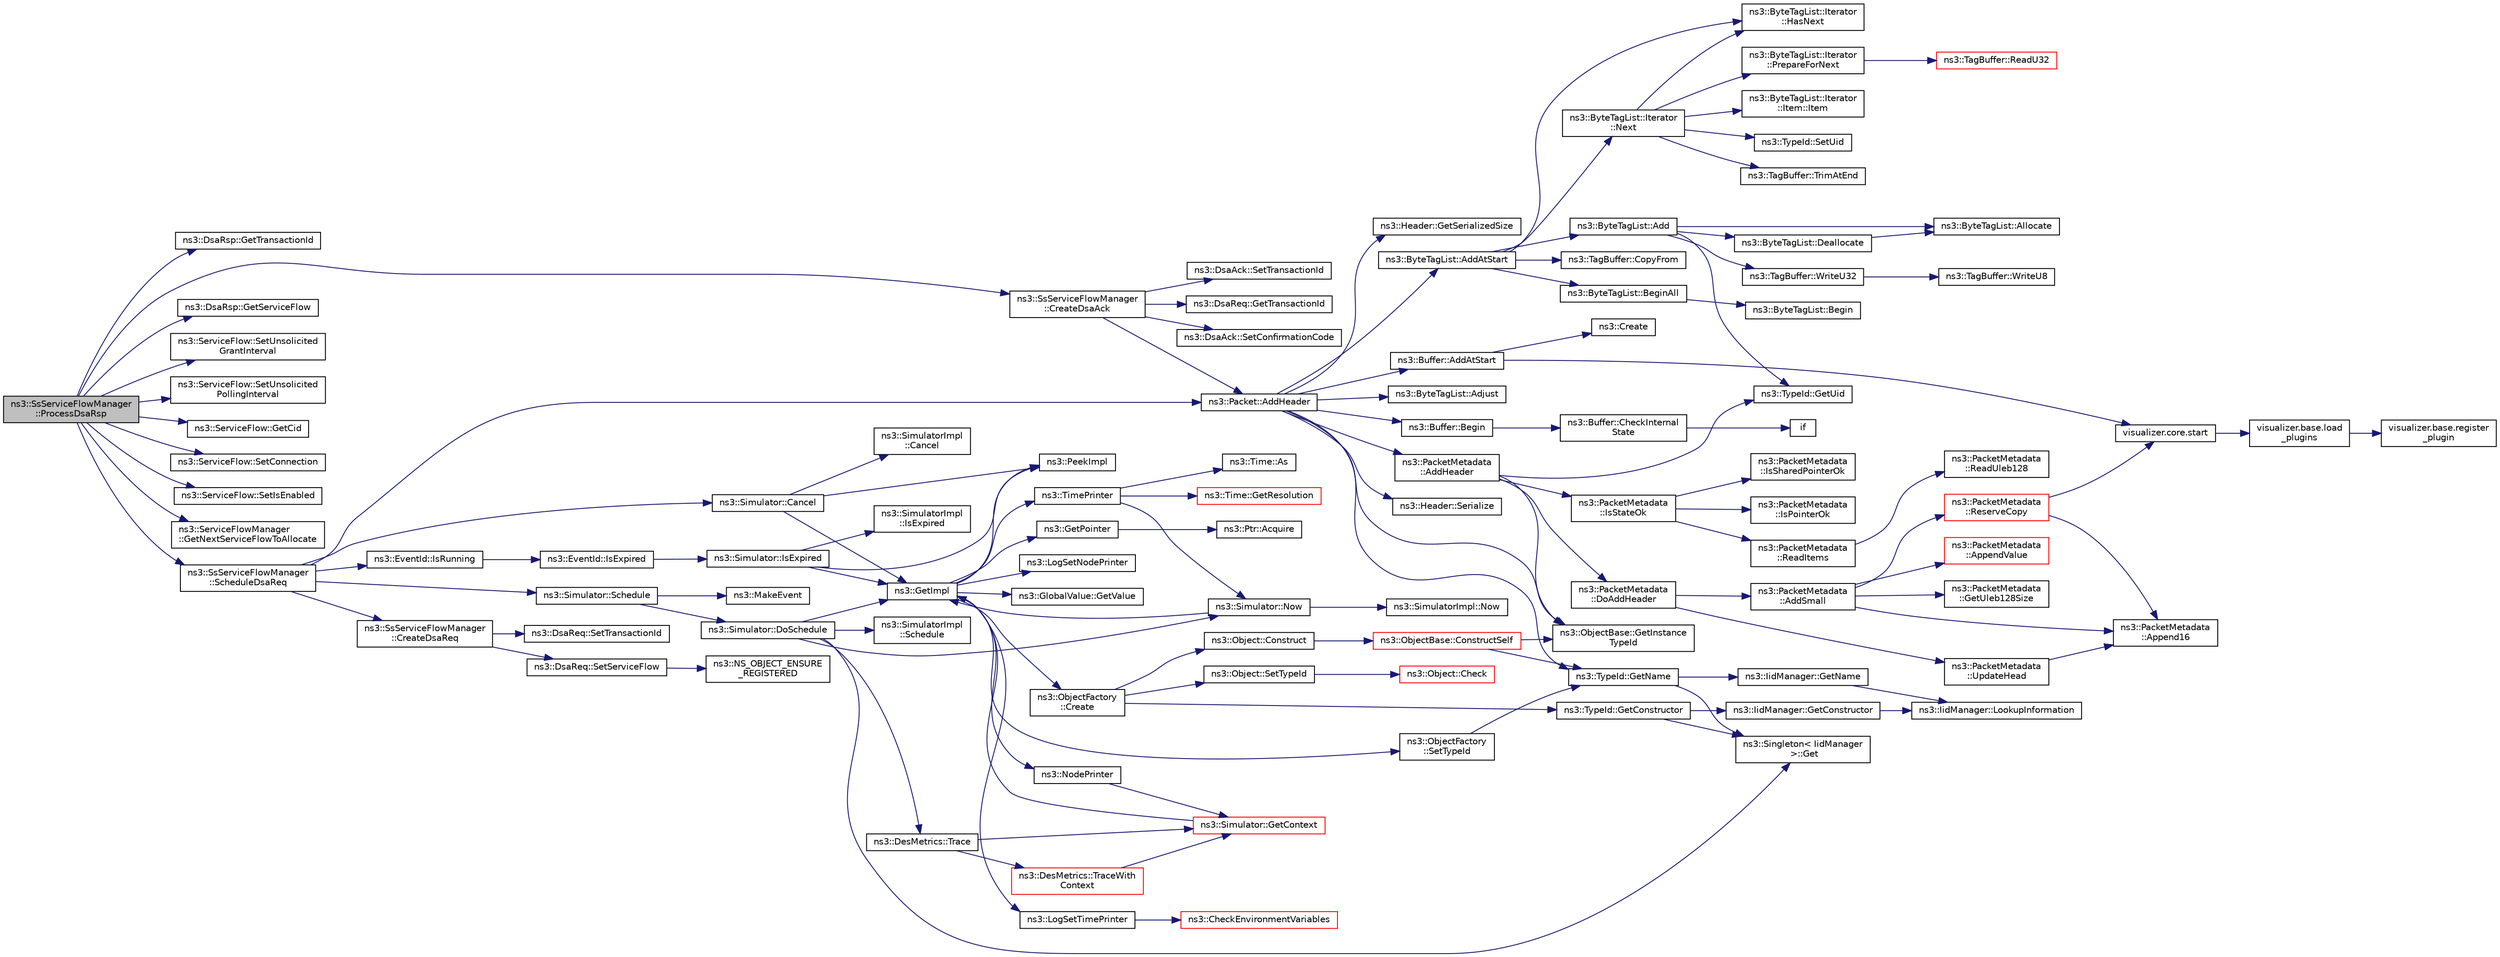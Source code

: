 digraph "ns3::SsServiceFlowManager::ProcessDsaRsp"
{
  edge [fontname="Helvetica",fontsize="10",labelfontname="Helvetica",labelfontsize="10"];
  node [fontname="Helvetica",fontsize="10",shape=record];
  rankdir="LR";
  Node1 [label="ns3::SsServiceFlowManager\l::ProcessDsaRsp",height=0.2,width=0.4,color="black", fillcolor="grey75", style="filled", fontcolor="black"];
  Node1 -> Node2 [color="midnightblue",fontsize="10",style="solid"];
  Node2 [label="ns3::DsaRsp::GetTransactionId",height=0.2,width=0.4,color="black", fillcolor="white", style="filled",URL="$d0/d5d/classns3_1_1DsaRsp.html#a02b87e30ad7f8c6ebd5c3c354624c97e"];
  Node1 -> Node3 [color="midnightblue",fontsize="10",style="solid"];
  Node3 [label="ns3::SsServiceFlowManager\l::CreateDsaAck",height=0.2,width=0.4,color="black", fillcolor="white", style="filled",URL="$d4/dc3/classns3_1_1SsServiceFlowManager.html#aa1284d53599ef6f1c4ba3f7dd3ac8f09"];
  Node3 -> Node4 [color="midnightblue",fontsize="10",style="solid"];
  Node4 [label="ns3::DsaAck::SetTransactionId",height=0.2,width=0.4,color="black", fillcolor="white", style="filled",URL="$d0/da6/classns3_1_1DsaAck.html#a490347015638b59c91b09db257d48323"];
  Node3 -> Node5 [color="midnightblue",fontsize="10",style="solid"];
  Node5 [label="ns3::DsaReq::GetTransactionId",height=0.2,width=0.4,color="black", fillcolor="white", style="filled",URL="$d9/ddb/classns3_1_1DsaReq.html#adfb9899dd1d750e8e287d14e9c41fd62"];
  Node3 -> Node6 [color="midnightblue",fontsize="10",style="solid"];
  Node6 [label="ns3::DsaAck::SetConfirmationCode",height=0.2,width=0.4,color="black", fillcolor="white", style="filled",URL="$d0/da6/classns3_1_1DsaAck.html#a27afab9fd68c4937de683c5a91b6f392"];
  Node3 -> Node7 [color="midnightblue",fontsize="10",style="solid"];
  Node7 [label="ns3::Packet::AddHeader",height=0.2,width=0.4,color="black", fillcolor="white", style="filled",URL="$dd/d7a/classns3_1_1Packet.html#a465108c595a0bc592095cbcab1832ed8",tooltip="Add header to this packet. "];
  Node7 -> Node8 [color="midnightblue",fontsize="10",style="solid"];
  Node8 [label="ns3::Header::GetSerializedSize",height=0.2,width=0.4,color="black", fillcolor="white", style="filled",URL="$d6/dae/classns3_1_1Header.html#a6ef0497eabc1b1fb0ad42738eb73f934"];
  Node7 -> Node9 [color="midnightblue",fontsize="10",style="solid"];
  Node9 [label="ns3::ObjectBase::GetInstance\lTypeId",height=0.2,width=0.4,color="black", fillcolor="white", style="filled",URL="$d2/dac/classns3_1_1ObjectBase.html#abe5b43a6f5b99a92a4c3122db31f06fb"];
  Node7 -> Node10 [color="midnightblue",fontsize="10",style="solid"];
  Node10 [label="ns3::TypeId::GetName",height=0.2,width=0.4,color="black", fillcolor="white", style="filled",URL="$d6/d11/classns3_1_1TypeId.html#aa3c41c79ae428b3cb396a9c6bb3ef314"];
  Node10 -> Node11 [color="midnightblue",fontsize="10",style="solid"];
  Node11 [label="ns3::Singleton\< IidManager\l \>::Get",height=0.2,width=0.4,color="black", fillcolor="white", style="filled",URL="$d8/d77/classns3_1_1Singleton.html#a80a2cd3c25a27ea72add7a9f7a141ffa"];
  Node10 -> Node12 [color="midnightblue",fontsize="10",style="solid"];
  Node12 [label="ns3::IidManager::GetName",height=0.2,width=0.4,color="black", fillcolor="white", style="filled",URL="$d4/d1c/classns3_1_1IidManager.html#a5d68d0f0f44594dcdec239dbdb5bf53c"];
  Node12 -> Node13 [color="midnightblue",fontsize="10",style="solid"];
  Node13 [label="ns3::IidManager::LookupInformation",height=0.2,width=0.4,color="black", fillcolor="white", style="filled",URL="$d4/d1c/classns3_1_1IidManager.html#a6b1f4ba2815dba27a377e8a8db2384cf"];
  Node7 -> Node14 [color="midnightblue",fontsize="10",style="solid"];
  Node14 [label="ns3::Buffer::AddAtStart",height=0.2,width=0.4,color="black", fillcolor="white", style="filled",URL="$da/d85/classns3_1_1Buffer.html#a8abd8164c3671d3dadc98fc66fade7b1"];
  Node14 -> Node15 [color="midnightblue",fontsize="10",style="solid"];
  Node15 [label="visualizer.core.start",height=0.2,width=0.4,color="black", fillcolor="white", style="filled",URL="$df/d6c/namespacevisualizer_1_1core.html#a2a35e5d8a34af358b508dac8635754e0"];
  Node15 -> Node16 [color="midnightblue",fontsize="10",style="solid"];
  Node16 [label="visualizer.base.load\l_plugins",height=0.2,width=0.4,color="black", fillcolor="white", style="filled",URL="$d4/d39/namespacevisualizer_1_1base.html#ad171497a5ff1afe0a73bedaebf35448f"];
  Node16 -> Node17 [color="midnightblue",fontsize="10",style="solid"];
  Node17 [label="visualizer.base.register\l_plugin",height=0.2,width=0.4,color="black", fillcolor="white", style="filled",URL="$d4/d39/namespacevisualizer_1_1base.html#a6b0ffcff1e17ec4027496f50177e5b9e"];
  Node14 -> Node18 [color="midnightblue",fontsize="10",style="solid"];
  Node18 [label="ns3::Create",height=0.2,width=0.4,color="black", fillcolor="white", style="filled",URL="$d2/df2/group__ptr.html#ga0406dd2d929ceac05ce39d4579fa3e4b"];
  Node7 -> Node19 [color="midnightblue",fontsize="10",style="solid"];
  Node19 [label="ns3::ByteTagList::Adjust",height=0.2,width=0.4,color="black", fillcolor="white", style="filled",URL="$dd/d64/classns3_1_1ByteTagList.html#a1fec06d7e6daaf8039cf2a148e4090f2"];
  Node7 -> Node20 [color="midnightblue",fontsize="10",style="solid"];
  Node20 [label="ns3::ByteTagList::AddAtStart",height=0.2,width=0.4,color="black", fillcolor="white", style="filled",URL="$dd/d64/classns3_1_1ByteTagList.html#acb4563fbe4299c55af41ba7a166b71d5"];
  Node20 -> Node21 [color="midnightblue",fontsize="10",style="solid"];
  Node21 [label="ns3::ByteTagList::BeginAll",height=0.2,width=0.4,color="black", fillcolor="white", style="filled",URL="$dd/d64/classns3_1_1ByteTagList.html#ac4f33846ef6a84a64ede38b2de1564ba",tooltip="Returns an iterator pointing to the very first tag in this list. "];
  Node21 -> Node22 [color="midnightblue",fontsize="10",style="solid"];
  Node22 [label="ns3::ByteTagList::Begin",height=0.2,width=0.4,color="black", fillcolor="white", style="filled",URL="$dd/d64/classns3_1_1ByteTagList.html#acee7b77907ef44826712a630443493e7"];
  Node20 -> Node23 [color="midnightblue",fontsize="10",style="solid"];
  Node23 [label="ns3::ByteTagList::Iterator\l::HasNext",height=0.2,width=0.4,color="black", fillcolor="white", style="filled",URL="$de/dc7/classns3_1_1ByteTagList_1_1Iterator.html#aa1c5eb37f289d0eef8dfaf687498eaec",tooltip="Used to determine if the iterator is at the end of the byteTagList. "];
  Node20 -> Node24 [color="midnightblue",fontsize="10",style="solid"];
  Node24 [label="ns3::ByteTagList::Iterator\l::Next",height=0.2,width=0.4,color="black", fillcolor="white", style="filled",URL="$de/dc7/classns3_1_1ByteTagList_1_1Iterator.html#af521864d800baab1d9c5262f59ce4433",tooltip="Returns the next Item from the ByteTagList. "];
  Node24 -> Node23 [color="midnightblue",fontsize="10",style="solid"];
  Node24 -> Node25 [color="midnightblue",fontsize="10",style="solid"];
  Node25 [label="ns3::ByteTagList::Iterator\l::Item::Item",height=0.2,width=0.4,color="black", fillcolor="white", style="filled",URL="$d5/da6/structns3_1_1ByteTagList_1_1Iterator_1_1Item.html#acbefc31279faa7437e5ee3c88a16d925",tooltip="constructs an item with the given TagBuffer "];
  Node24 -> Node26 [color="midnightblue",fontsize="10",style="solid"];
  Node26 [label="ns3::TypeId::SetUid",height=0.2,width=0.4,color="black", fillcolor="white", style="filled",URL="$d6/d11/classns3_1_1TypeId.html#a85ebe2aebd1cbf13dea9d731e3081481"];
  Node24 -> Node27 [color="midnightblue",fontsize="10",style="solid"];
  Node27 [label="ns3::TagBuffer::TrimAtEnd",height=0.2,width=0.4,color="black", fillcolor="white", style="filled",URL="$d6/ded/classns3_1_1TagBuffer.html#a163314c17e95305cecd202eb0496affa",tooltip="Trim some space from the end. "];
  Node24 -> Node28 [color="midnightblue",fontsize="10",style="solid"];
  Node28 [label="ns3::ByteTagList::Iterator\l::PrepareForNext",height=0.2,width=0.4,color="black", fillcolor="white", style="filled",URL="$de/dc7/classns3_1_1ByteTagList_1_1Iterator.html#afeebeb2923b6d7d908b0868d9e4750e5",tooltip="Prepare the iterator for the next tag. "];
  Node28 -> Node29 [color="midnightblue",fontsize="10",style="solid"];
  Node29 [label="ns3::TagBuffer::ReadU32",height=0.2,width=0.4,color="red", fillcolor="white", style="filled",URL="$d6/ded/classns3_1_1TagBuffer.html#a6b1c1414efc7cf8ea6a3f682c3e27663"];
  Node20 -> Node30 [color="midnightblue",fontsize="10",style="solid"];
  Node30 [label="ns3::ByteTagList::Add",height=0.2,width=0.4,color="black", fillcolor="white", style="filled",URL="$dd/d64/classns3_1_1ByteTagList.html#ac970192e923afc561a304d17af4b8a52"];
  Node30 -> Node31 [color="midnightblue",fontsize="10",style="solid"];
  Node31 [label="ns3::ByteTagList::Allocate",height=0.2,width=0.4,color="black", fillcolor="white", style="filled",URL="$dd/d64/classns3_1_1ByteTagList.html#a6a23e438aeb894ea188a0ada84437073",tooltip="Allocate the memory for the ByteTagListData. "];
  Node30 -> Node32 [color="midnightblue",fontsize="10",style="solid"];
  Node32 [label="ns3::ByteTagList::Deallocate",height=0.2,width=0.4,color="black", fillcolor="white", style="filled",URL="$dd/d64/classns3_1_1ByteTagList.html#aebe6943177a3ce90f7fa16188e67f650",tooltip="Deallocates a ByteTagListData. "];
  Node32 -> Node31 [color="midnightblue",fontsize="10",style="solid"];
  Node30 -> Node33 [color="midnightblue",fontsize="10",style="solid"];
  Node33 [label="ns3::TagBuffer::WriteU32",height=0.2,width=0.4,color="black", fillcolor="white", style="filled",URL="$d6/ded/classns3_1_1TagBuffer.html#abbb5049f106100a61e38db498132121d"];
  Node33 -> Node34 [color="midnightblue",fontsize="10",style="solid"];
  Node34 [label="ns3::TagBuffer::WriteU8",height=0.2,width=0.4,color="black", fillcolor="white", style="filled",URL="$d6/ded/classns3_1_1TagBuffer.html#a75098eafbb40382166603f99d1149c0b"];
  Node30 -> Node35 [color="midnightblue",fontsize="10",style="solid"];
  Node35 [label="ns3::TypeId::GetUid",height=0.2,width=0.4,color="black", fillcolor="white", style="filled",URL="$d6/d11/classns3_1_1TypeId.html#acd3e41de6340d06299f4fd63e2ed8da0"];
  Node20 -> Node36 [color="midnightblue",fontsize="10",style="solid"];
  Node36 [label="ns3::TagBuffer::CopyFrom",height=0.2,width=0.4,color="black", fillcolor="white", style="filled",URL="$d6/ded/classns3_1_1TagBuffer.html#afe07a9e117449ff5b5d5857291671349",tooltip="Copy the nternal structure of another TagBuffer. "];
  Node7 -> Node37 [color="midnightblue",fontsize="10",style="solid"];
  Node37 [label="ns3::Header::Serialize",height=0.2,width=0.4,color="black", fillcolor="white", style="filled",URL="$d6/dae/classns3_1_1Header.html#afb61f1aac69ff8349a6bfe521fab5404"];
  Node7 -> Node38 [color="midnightblue",fontsize="10",style="solid"];
  Node38 [label="ns3::Buffer::Begin",height=0.2,width=0.4,color="black", fillcolor="white", style="filled",URL="$da/d85/classns3_1_1Buffer.html#a893d4bf50df13e730b6cd0fda91b967f"];
  Node38 -> Node39 [color="midnightblue",fontsize="10",style="solid"];
  Node39 [label="ns3::Buffer::CheckInternal\lState",height=0.2,width=0.4,color="black", fillcolor="white", style="filled",URL="$da/d85/classns3_1_1Buffer.html#a6202ce7f1ecc1fc7a14cc13017375d14",tooltip="Checks the internal buffer structures consistency. "];
  Node39 -> Node40 [color="midnightblue",fontsize="10",style="solid"];
  Node40 [label="if",height=0.2,width=0.4,color="black", fillcolor="white", style="filled",URL="$d8/d0e/loss__ITU1238_8m.html#a419d895abe1313c35fa353c93802647e"];
  Node7 -> Node41 [color="midnightblue",fontsize="10",style="solid"];
  Node41 [label="ns3::PacketMetadata\l::AddHeader",height=0.2,width=0.4,color="black", fillcolor="white", style="filled",URL="$d1/db1/classns3_1_1PacketMetadata.html#abdce736c4c5f647242f0808c0d2f9249",tooltip="Add an header. "];
  Node41 -> Node42 [color="midnightblue",fontsize="10",style="solid"];
  Node42 [label="ns3::PacketMetadata\l::IsStateOk",height=0.2,width=0.4,color="black", fillcolor="white", style="filled",URL="$d1/db1/classns3_1_1PacketMetadata.html#a208d3163e28704438cdd4d30318e489c",tooltip="Check if the metadata state is ok. "];
  Node42 -> Node43 [color="midnightblue",fontsize="10",style="solid"];
  Node43 [label="ns3::PacketMetadata\l::IsPointerOk",height=0.2,width=0.4,color="black", fillcolor="white", style="filled",URL="$d1/db1/classns3_1_1PacketMetadata.html#acf15fba7d020ebd77591619b5ad273c5",tooltip="Check if the position is valid. "];
  Node42 -> Node44 [color="midnightblue",fontsize="10",style="solid"];
  Node44 [label="ns3::PacketMetadata\l::ReadItems",height=0.2,width=0.4,color="black", fillcolor="white", style="filled",URL="$d1/db1/classns3_1_1PacketMetadata.html#a3719ad2c32313a9a1c74462322e8b517",tooltip="Read items. "];
  Node44 -> Node45 [color="midnightblue",fontsize="10",style="solid"];
  Node45 [label="ns3::PacketMetadata\l::ReadUleb128",height=0.2,width=0.4,color="black", fillcolor="white", style="filled",URL="$d1/db1/classns3_1_1PacketMetadata.html#a7ae75db766a843dbee8960ae8cbf23ee",tooltip="Read a ULEB128 (Unsigned Little Endian Base 128) coded number. "];
  Node42 -> Node46 [color="midnightblue",fontsize="10",style="solid"];
  Node46 [label="ns3::PacketMetadata\l::IsSharedPointerOk",height=0.2,width=0.4,color="black", fillcolor="white", style="filled",URL="$d1/db1/classns3_1_1PacketMetadata.html#ae62c5bb3dce611a0f8c5e9ba3ba8e26e",tooltip="Check if the position is valid. "];
  Node41 -> Node9 [color="midnightblue",fontsize="10",style="solid"];
  Node41 -> Node35 [color="midnightblue",fontsize="10",style="solid"];
  Node41 -> Node47 [color="midnightblue",fontsize="10",style="solid"];
  Node47 [label="ns3::PacketMetadata\l::DoAddHeader",height=0.2,width=0.4,color="black", fillcolor="white", style="filled",URL="$d1/db1/classns3_1_1PacketMetadata.html#ae5ad09674e28733405c49b2655c51a5a",tooltip="Add an header. "];
  Node47 -> Node48 [color="midnightblue",fontsize="10",style="solid"];
  Node48 [label="ns3::PacketMetadata\l::AddSmall",height=0.2,width=0.4,color="black", fillcolor="white", style="filled",URL="$d1/db1/classns3_1_1PacketMetadata.html#a9d74d684e6a7448a6790220c6c8e99f2",tooltip="Add a SmallItem. "];
  Node48 -> Node49 [color="midnightblue",fontsize="10",style="solid"];
  Node49 [label="ns3::PacketMetadata\l::GetUleb128Size",height=0.2,width=0.4,color="black", fillcolor="white", style="filled",URL="$d1/db1/classns3_1_1PacketMetadata.html#a4ea634655d1780a2b4dd9a3ac54c3501",tooltip="Get the ULEB128 (Unsigned Little Endian Base 128) size. "];
  Node48 -> Node50 [color="midnightblue",fontsize="10",style="solid"];
  Node50 [label="ns3::PacketMetadata\l::ReserveCopy",height=0.2,width=0.4,color="red", fillcolor="white", style="filled",URL="$d1/db1/classns3_1_1PacketMetadata.html#a18a4039a86f4c212742f6359849ddfd6",tooltip="Reserve space and make a metadata copy. "];
  Node50 -> Node15 [color="midnightblue",fontsize="10",style="solid"];
  Node50 -> Node51 [color="midnightblue",fontsize="10",style="solid"];
  Node51 [label="ns3::PacketMetadata\l::Append16",height=0.2,width=0.4,color="black", fillcolor="white", style="filled",URL="$d1/db1/classns3_1_1PacketMetadata.html#ab80adc9c544b0f087715acf15e255707",tooltip="Append a 16-bit value to the buffer. "];
  Node48 -> Node51 [color="midnightblue",fontsize="10",style="solid"];
  Node48 -> Node52 [color="midnightblue",fontsize="10",style="solid"];
  Node52 [label="ns3::PacketMetadata\l::AppendValue",height=0.2,width=0.4,color="red", fillcolor="white", style="filled",URL="$d1/db1/classns3_1_1PacketMetadata.html#a48151488856a00fc7325c3e761b19b97",tooltip="Append a value to the buffer. "];
  Node47 -> Node53 [color="midnightblue",fontsize="10",style="solid"];
  Node53 [label="ns3::PacketMetadata\l::UpdateHead",height=0.2,width=0.4,color="black", fillcolor="white", style="filled",URL="$d1/db1/classns3_1_1PacketMetadata.html#a3baa0c324423e6fd600b31858aa4ade9",tooltip="Update the head. "];
  Node53 -> Node51 [color="midnightblue",fontsize="10",style="solid"];
  Node1 -> Node54 [color="midnightblue",fontsize="10",style="solid"];
  Node54 [label="ns3::DsaRsp::GetServiceFlow",height=0.2,width=0.4,color="black", fillcolor="white", style="filled",URL="$d0/d5d/classns3_1_1DsaRsp.html#af69ef9dbf3609aab86d47224c4885e23"];
  Node1 -> Node55 [color="midnightblue",fontsize="10",style="solid"];
  Node55 [label="ns3::ServiceFlow::SetUnsolicited\lGrantInterval",height=0.2,width=0.4,color="black", fillcolor="white", style="filled",URL="$d7/ded/classns3_1_1ServiceFlow.html#ac24ac69794285436be39a2e4aef7b805"];
  Node1 -> Node56 [color="midnightblue",fontsize="10",style="solid"];
  Node56 [label="ns3::ServiceFlow::SetUnsolicited\lPollingInterval",height=0.2,width=0.4,color="black", fillcolor="white", style="filled",URL="$d7/ded/classns3_1_1ServiceFlow.html#ad365ab6833fa3fd889946b4022cc4427"];
  Node1 -> Node57 [color="midnightblue",fontsize="10",style="solid"];
  Node57 [label="ns3::ServiceFlow::GetCid",height=0.2,width=0.4,color="black", fillcolor="white", style="filled",URL="$d7/ded/classns3_1_1ServiceFlow.html#aa1fd9d5f4f21db6a3ec1aac8c3e6958d"];
  Node1 -> Node58 [color="midnightblue",fontsize="10",style="solid"];
  Node58 [label="ns3::ServiceFlow::SetConnection",height=0.2,width=0.4,color="black", fillcolor="white", style="filled",URL="$d7/ded/classns3_1_1ServiceFlow.html#af7ee28190978c72871a7227cc62807dc"];
  Node1 -> Node59 [color="midnightblue",fontsize="10",style="solid"];
  Node59 [label="ns3::ServiceFlow::SetIsEnabled",height=0.2,width=0.4,color="black", fillcolor="white", style="filled",URL="$d7/ded/classns3_1_1ServiceFlow.html#afaced536adaf84709f1a18993b425cad"];
  Node1 -> Node60 [color="midnightblue",fontsize="10",style="solid"];
  Node60 [label="ns3::ServiceFlowManager\l::GetNextServiceFlowToAllocate",height=0.2,width=0.4,color="black", fillcolor="white", style="filled",URL="$df/d56/classns3_1_1ServiceFlowManager.html#a04998861e0e480a68318a943aa9cd9c0"];
  Node1 -> Node61 [color="midnightblue",fontsize="10",style="solid"];
  Node61 [label="ns3::SsServiceFlowManager\l::ScheduleDsaReq",height=0.2,width=0.4,color="black", fillcolor="white", style="filled",URL="$d4/dc3/classns3_1_1SsServiceFlowManager.html#a052a9d96dea7f79a7408d19a9a20b875"];
  Node61 -> Node62 [color="midnightblue",fontsize="10",style="solid"];
  Node62 [label="ns3::SsServiceFlowManager\l::CreateDsaReq",height=0.2,width=0.4,color="black", fillcolor="white", style="filled",URL="$d4/dc3/classns3_1_1SsServiceFlowManager.html#a7adde8a20398dd4602777ca8ff64a4e9"];
  Node62 -> Node63 [color="midnightblue",fontsize="10",style="solid"];
  Node63 [label="ns3::DsaReq::SetTransactionId",height=0.2,width=0.4,color="black", fillcolor="white", style="filled",URL="$d9/ddb/classns3_1_1DsaReq.html#a41a82c7130a5c6b082fe10665f1c94fe",tooltip="set the transaction ID "];
  Node62 -> Node64 [color="midnightblue",fontsize="10",style="solid"];
  Node64 [label="ns3::DsaReq::SetServiceFlow",height=0.2,width=0.4,color="black", fillcolor="white", style="filled",URL="$d9/ddb/classns3_1_1DsaReq.html#acdb15a943844799b0867e0a4548f3a73",tooltip="specify a service flow to be requested by this message "];
  Node64 -> Node65 [color="midnightblue",fontsize="10",style="solid"];
  Node65 [label="ns3::NS_OBJECT_ENSURE\l_REGISTERED",height=0.2,width=0.4,color="black", fillcolor="white", style="filled",URL="$d7/d2e/namespacens3.html#ac633cbd86ee5879afd4312a843a9ff8c"];
  Node61 -> Node7 [color="midnightblue",fontsize="10",style="solid"];
  Node61 -> Node66 [color="midnightblue",fontsize="10",style="solid"];
  Node66 [label="ns3::EventId::IsRunning",height=0.2,width=0.4,color="black", fillcolor="white", style="filled",URL="$d1/df8/classns3_1_1EventId.html#aabf8476d1a080c199ea0c6aa9ccea372"];
  Node66 -> Node67 [color="midnightblue",fontsize="10",style="solid"];
  Node67 [label="ns3::EventId::IsExpired",height=0.2,width=0.4,color="black", fillcolor="white", style="filled",URL="$d1/df8/classns3_1_1EventId.html#a5c30c92e7c1c34b4e8505cc07ed71b02"];
  Node67 -> Node68 [color="midnightblue",fontsize="10",style="solid"];
  Node68 [label="ns3::Simulator::IsExpired",height=0.2,width=0.4,color="black", fillcolor="white", style="filled",URL="$d7/deb/classns3_1_1Simulator.html#a83ac8425c319a29b64f6d3b2ffc61e9c"];
  Node68 -> Node69 [color="midnightblue",fontsize="10",style="solid"];
  Node69 [label="ns3::PeekImpl",height=0.2,width=0.4,color="black", fillcolor="white", style="filled",URL="$d4/d8b/group__simulator.html#ga233c5c38de117e4e4a5a9cd168694792",tooltip="Get the static SimulatorImpl instance. "];
  Node68 -> Node70 [color="midnightblue",fontsize="10",style="solid"];
  Node70 [label="ns3::GetImpl",height=0.2,width=0.4,color="black", fillcolor="white", style="filled",URL="$d4/d8b/group__simulator.html#ga42eb4eddad41528d4d99794a3dae3fd0",tooltip="Get the SimulatorImpl singleton. "];
  Node70 -> Node69 [color="midnightblue",fontsize="10",style="solid"];
  Node70 -> Node71 [color="midnightblue",fontsize="10",style="solid"];
  Node71 [label="ns3::GlobalValue::GetValue",height=0.2,width=0.4,color="black", fillcolor="white", style="filled",URL="$dc/d02/classns3_1_1GlobalValue.html#aa33773cb952ba3c285a03ae2c4769b84"];
  Node70 -> Node72 [color="midnightblue",fontsize="10",style="solid"];
  Node72 [label="ns3::ObjectFactory\l::SetTypeId",height=0.2,width=0.4,color="black", fillcolor="white", style="filled",URL="$d5/d0d/classns3_1_1ObjectFactory.html#a77dcd099064038a1eb7a6b8251229ec3"];
  Node72 -> Node10 [color="midnightblue",fontsize="10",style="solid"];
  Node70 -> Node73 [color="midnightblue",fontsize="10",style="solid"];
  Node73 [label="ns3::GetPointer",height=0.2,width=0.4,color="black", fillcolor="white", style="filled",URL="$d7/d2e/namespacens3.html#ab4e173cdfd43d17c1a40d5348510a670"];
  Node73 -> Node74 [color="midnightblue",fontsize="10",style="solid"];
  Node74 [label="ns3::Ptr::Acquire",height=0.2,width=0.4,color="black", fillcolor="white", style="filled",URL="$dc/d90/classns3_1_1Ptr.html#a9579b15e8c42dcdff5869d9d987562fb"];
  Node70 -> Node75 [color="midnightblue",fontsize="10",style="solid"];
  Node75 [label="ns3::ObjectFactory\l::Create",height=0.2,width=0.4,color="black", fillcolor="white", style="filled",URL="$d5/d0d/classns3_1_1ObjectFactory.html#a18152e93f0a6fe184ed7300cb31e9896"];
  Node75 -> Node76 [color="midnightblue",fontsize="10",style="solid"];
  Node76 [label="ns3::TypeId::GetConstructor",height=0.2,width=0.4,color="black", fillcolor="white", style="filled",URL="$d6/d11/classns3_1_1TypeId.html#ad9b0bc71ee7593a1ff23ff8d53938e95"];
  Node76 -> Node11 [color="midnightblue",fontsize="10",style="solid"];
  Node76 -> Node77 [color="midnightblue",fontsize="10",style="solid"];
  Node77 [label="ns3::IidManager::GetConstructor",height=0.2,width=0.4,color="black", fillcolor="white", style="filled",URL="$d4/d1c/classns3_1_1IidManager.html#ab10b30abe7efc5456b7930aab8638280"];
  Node77 -> Node13 [color="midnightblue",fontsize="10",style="solid"];
  Node75 -> Node78 [color="midnightblue",fontsize="10",style="solid"];
  Node78 [label="ns3::Object::SetTypeId",height=0.2,width=0.4,color="black", fillcolor="white", style="filled",URL="$d9/d77/classns3_1_1Object.html#a19b1ebd8ec8fe404845e665880a6c5ad"];
  Node78 -> Node79 [color="midnightblue",fontsize="10",style="solid"];
  Node79 [label="ns3::Object::Check",height=0.2,width=0.4,color="red", fillcolor="white", style="filled",URL="$d9/d77/classns3_1_1Object.html#a7e7f89fb0a81d0189cbcacee64b67e4e"];
  Node75 -> Node80 [color="midnightblue",fontsize="10",style="solid"];
  Node80 [label="ns3::Object::Construct",height=0.2,width=0.4,color="black", fillcolor="white", style="filled",URL="$d9/d77/classns3_1_1Object.html#a636e8411dc5228771f45c9b805d348fa"];
  Node80 -> Node81 [color="midnightblue",fontsize="10",style="solid"];
  Node81 [label="ns3::ObjectBase::ConstructSelf",height=0.2,width=0.4,color="red", fillcolor="white", style="filled",URL="$d2/dac/classns3_1_1ObjectBase.html#a5cda18dec6d0744cb652a3ed60056958"];
  Node81 -> Node9 [color="midnightblue",fontsize="10",style="solid"];
  Node81 -> Node10 [color="midnightblue",fontsize="10",style="solid"];
  Node70 -> Node82 [color="midnightblue",fontsize="10",style="solid"];
  Node82 [label="ns3::LogSetTimePrinter",height=0.2,width=0.4,color="black", fillcolor="white", style="filled",URL="$d7/d2e/namespacens3.html#acf6a1749b3febc5a6a5b2b8620138d80"];
  Node82 -> Node83 [color="midnightblue",fontsize="10",style="solid"];
  Node83 [label="ns3::CheckEnvironmentVariables",height=0.2,width=0.4,color="red", fillcolor="white", style="filled",URL="$d8/dff/group__logging.html#gacdc0bdeb2d8a90089d4fb09c4b8569ff"];
  Node70 -> Node84 [color="midnightblue",fontsize="10",style="solid"];
  Node84 [label="ns3::TimePrinter",height=0.2,width=0.4,color="black", fillcolor="white", style="filled",URL="$d8/dff/group__logging.html#gaaad3642e8247a056cd83001d805b0812"];
  Node84 -> Node85 [color="midnightblue",fontsize="10",style="solid"];
  Node85 [label="ns3::Time::GetResolution",height=0.2,width=0.4,color="red", fillcolor="white", style="filled",URL="$dc/d04/classns3_1_1Time.html#a1444f0f08b5e19f031157609e32fcf98"];
  Node84 -> Node86 [color="midnightblue",fontsize="10",style="solid"];
  Node86 [label="ns3::Simulator::Now",height=0.2,width=0.4,color="black", fillcolor="white", style="filled",URL="$d7/deb/classns3_1_1Simulator.html#ac3178fa975b419f7875e7105be122800"];
  Node86 -> Node70 [color="midnightblue",fontsize="10",style="solid"];
  Node86 -> Node87 [color="midnightblue",fontsize="10",style="solid"];
  Node87 [label="ns3::SimulatorImpl::Now",height=0.2,width=0.4,color="black", fillcolor="white", style="filled",URL="$d2/d19/classns3_1_1SimulatorImpl.html#aa516c50060846adc6fd316e83ef0797c"];
  Node84 -> Node88 [color="midnightblue",fontsize="10",style="solid"];
  Node88 [label="ns3::Time::As",height=0.2,width=0.4,color="black", fillcolor="white", style="filled",URL="$dc/d04/classns3_1_1Time.html#a0bb1110638ce9938248bd07865a328ab"];
  Node70 -> Node89 [color="midnightblue",fontsize="10",style="solid"];
  Node89 [label="ns3::LogSetNodePrinter",height=0.2,width=0.4,color="black", fillcolor="white", style="filled",URL="$d7/d2e/namespacens3.html#aa6e659ca357c8309352fa0f146793810"];
  Node70 -> Node90 [color="midnightblue",fontsize="10",style="solid"];
  Node90 [label="ns3::NodePrinter",height=0.2,width=0.4,color="black", fillcolor="white", style="filled",URL="$d8/dff/group__logging.html#gaaffbf70ff3766cd62b8bbd9b140d2a1b"];
  Node90 -> Node91 [color="midnightblue",fontsize="10",style="solid"];
  Node91 [label="ns3::Simulator::GetContext",height=0.2,width=0.4,color="red", fillcolor="white", style="filled",URL="$d7/deb/classns3_1_1Simulator.html#a8514b74ee2c42916b351b33c4a963bb0"];
  Node91 -> Node70 [color="midnightblue",fontsize="10",style="solid"];
  Node68 -> Node92 [color="midnightblue",fontsize="10",style="solid"];
  Node92 [label="ns3::SimulatorImpl\l::IsExpired",height=0.2,width=0.4,color="black", fillcolor="white", style="filled",URL="$d2/d19/classns3_1_1SimulatorImpl.html#a4b01ac397f5ce86997e9caec087f63d2"];
  Node61 -> Node93 [color="midnightblue",fontsize="10",style="solid"];
  Node93 [label="ns3::Simulator::Cancel",height=0.2,width=0.4,color="black", fillcolor="white", style="filled",URL="$d7/deb/classns3_1_1Simulator.html#a1b903a62d6117ef28f7ba3c6500689bf"];
  Node93 -> Node69 [color="midnightblue",fontsize="10",style="solid"];
  Node93 -> Node70 [color="midnightblue",fontsize="10",style="solid"];
  Node93 -> Node94 [color="midnightblue",fontsize="10",style="solid"];
  Node94 [label="ns3::SimulatorImpl\l::Cancel",height=0.2,width=0.4,color="black", fillcolor="white", style="filled",URL="$d2/d19/classns3_1_1SimulatorImpl.html#ad117e616c99c915ddac6267a74804807"];
  Node61 -> Node95 [color="midnightblue",fontsize="10",style="solid"];
  Node95 [label="ns3::Simulator::Schedule",height=0.2,width=0.4,color="black", fillcolor="white", style="filled",URL="$d7/deb/classns3_1_1Simulator.html#a671882c894a08af4a5e91181bf1eec13"];
  Node95 -> Node96 [color="midnightblue",fontsize="10",style="solid"];
  Node96 [label="ns3::Simulator::DoSchedule",height=0.2,width=0.4,color="black", fillcolor="white", style="filled",URL="$d7/deb/classns3_1_1Simulator.html#a47af23973938819bdc89cb2807e09ed5"];
  Node96 -> Node11 [color="midnightblue",fontsize="10",style="solid"];
  Node96 -> Node97 [color="midnightblue",fontsize="10",style="solid"];
  Node97 [label="ns3::DesMetrics::Trace",height=0.2,width=0.4,color="black", fillcolor="white", style="filled",URL="$d5/d69/classns3_1_1DesMetrics.html#ab7c6c097412d0398affbc9f8d2643160"];
  Node97 -> Node98 [color="midnightblue",fontsize="10",style="solid"];
  Node98 [label="ns3::DesMetrics::TraceWith\lContext",height=0.2,width=0.4,color="red", fillcolor="white", style="filled",URL="$d5/d69/classns3_1_1DesMetrics.html#abc404d9eee92f4e8fd67f5d200490ed6"];
  Node98 -> Node91 [color="midnightblue",fontsize="10",style="solid"];
  Node97 -> Node91 [color="midnightblue",fontsize="10",style="solid"];
  Node96 -> Node86 [color="midnightblue",fontsize="10",style="solid"];
  Node96 -> Node70 [color="midnightblue",fontsize="10",style="solid"];
  Node96 -> Node99 [color="midnightblue",fontsize="10",style="solid"];
  Node99 [label="ns3::SimulatorImpl\l::Schedule",height=0.2,width=0.4,color="black", fillcolor="white", style="filled",URL="$d2/d19/classns3_1_1SimulatorImpl.html#a24eac97ca7dc0e64162e3596064cfb5c"];
  Node95 -> Node100 [color="midnightblue",fontsize="10",style="solid"];
  Node100 [label="ns3::MakeEvent",height=0.2,width=0.4,color="black", fillcolor="white", style="filled",URL="$d0/dac/group__makeeventfnptr.html#ga289a28a2497c18a9bd299e5e2014094b"];
}
